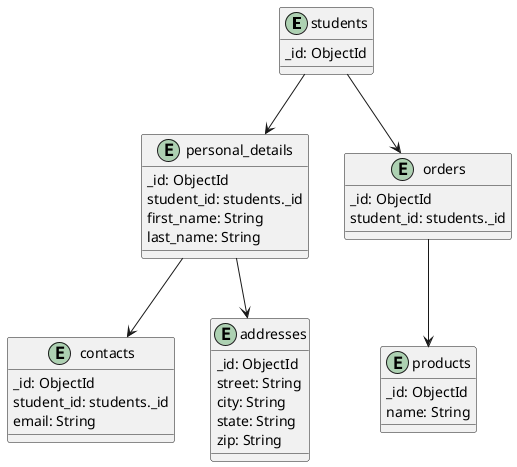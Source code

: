 @startuml
entity "students" {
  _id: ObjectId
}

entity "personal_details" {
  _id: ObjectId
  student_id: students._id
  first_name: String
  last_name: String

}

entity "contacts" {
  _id: ObjectId
  student_id: students._id
  email: String
}

entity "addresses" {
  _id: ObjectId
  street: String
  city: String
  state: String
  zip: String
}

entity "orders" {
  _id: ObjectId
  student_id: students._id
}

entity "products" {
  _id: ObjectId
  name: String
}

students --> personal_details
personal_details --> contacts
personal_details --> addresses
students --> orders
orders --> products
@enduml